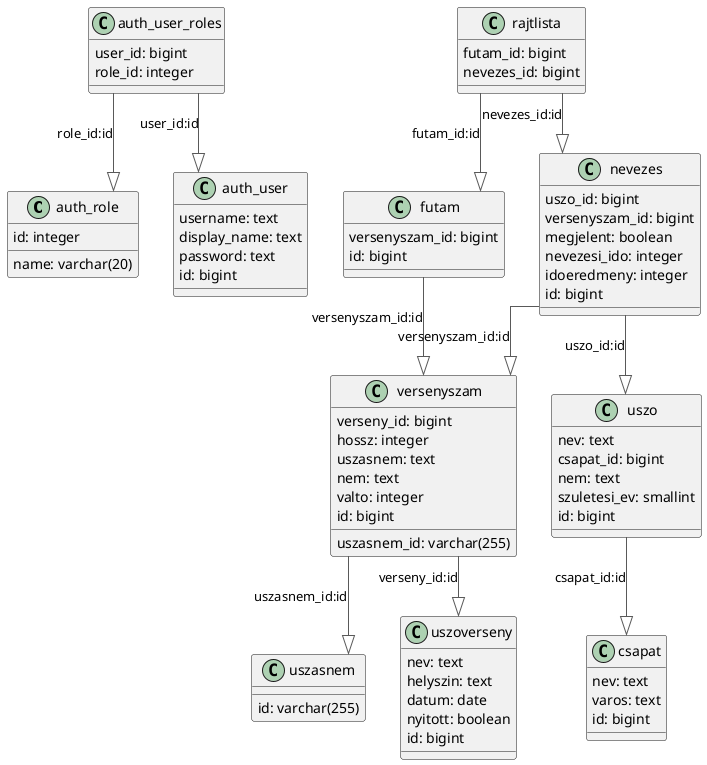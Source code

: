 @startuml

top to bottom direction
skinparam linetype ortho

class auth_role {
   name: varchar(20)
   id: integer
}
class auth_user {
   username: text
   display_name: text
   password: text
   id: bigint
}
class auth_user_roles {
   user_id: bigint
   role_id: integer
}
class csapat {
   nev: text
   varos: text
   id: bigint
}
class futam {
   versenyszam_id: bigint
   id: bigint
}
class nevezes {
   uszo_id: bigint
   versenyszam_id: bigint
   megjelent: boolean
   nevezesi_ido: integer
   idoeredmeny: integer
   id: bigint
}
class rajtlista {
   futam_id: bigint
   nevezes_id: bigint
}
class uszasnem {
   id: varchar(255)
}
class uszo {
   nev: text
   csapat_id: bigint
   nem: text
   szuletesi_ev: smallint
   id: bigint
}
class uszoverseny {
   nev: text
   helyszin: text
   datum: date
   nyitott: boolean
   id: bigint
}
class versenyszam {
   verseny_id: bigint
   hossz: integer
   uszasnem: text
   nem: text
   valto: integer
   uszasnem_id: varchar(255)
   id: bigint
}

auth_user_roles  -[#595959,plain]-^  auth_role       : "role_id:id"
auth_user_roles  -[#595959,plain]-^  auth_user       : "user_id:id"
futam            -[#595959,plain]-^  versenyszam     : "versenyszam_id:id"
nevezes          -[#595959,plain]-^  uszo            : "uszo_id:id"
nevezes          -[#595959,plain]-^  versenyszam     : "versenyszam_id:id"
rajtlista        -[#595959,plain]-^  futam           : "futam_id:id"
rajtlista        -[#595959,plain]-^  nevezes         : "nevezes_id:id"
uszo             -[#595959,plain]-^  csapat          : "csapat_id:id"
versenyszam      -[#595959,plain]-^  uszasnem        : "uszasnem_id:id"
versenyszam      -[#595959,plain]-^  uszoverseny     : "verseny_id:id"
@enduml
